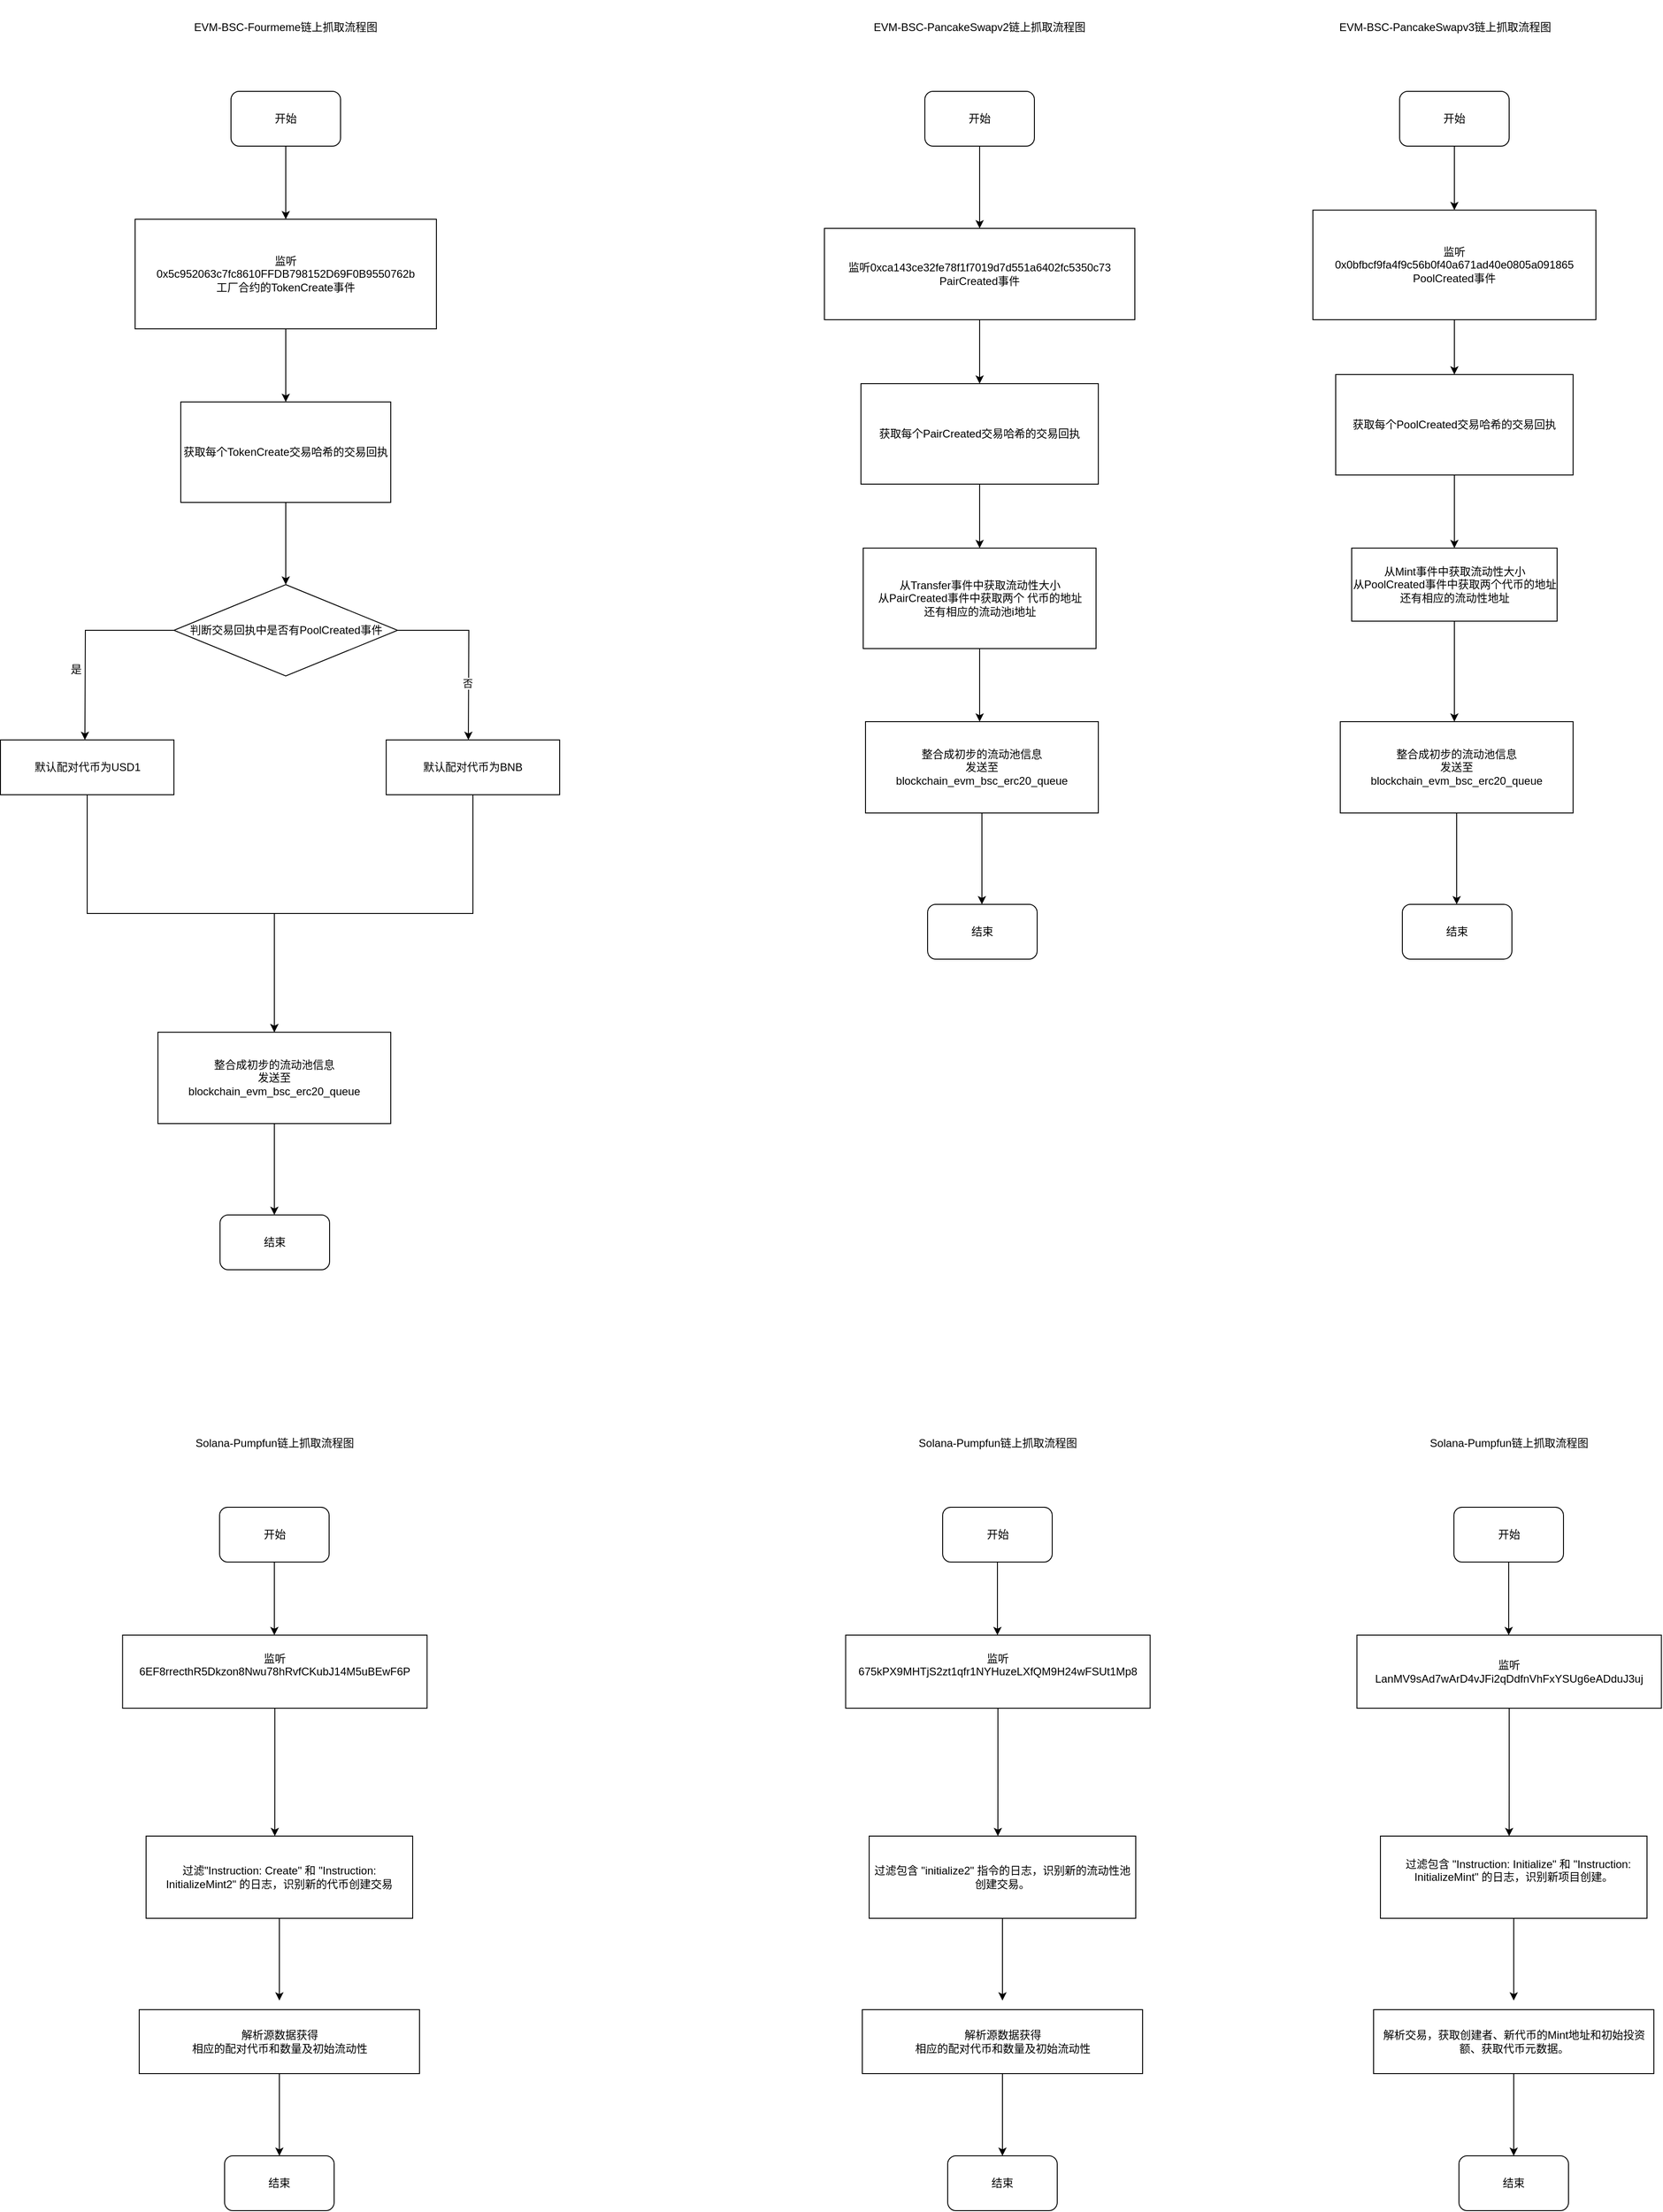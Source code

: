 <mxfile version="28.0.7">
  <diagram name="第 1 页" id="XmppmOgPtgCfnkkfk-B6">
    <mxGraphModel dx="2962" dy="892" grid="1" gridSize="10" guides="1" tooltips="1" connect="1" arrows="1" fold="1" page="1" pageScale="1" pageWidth="827" pageHeight="1169" math="0" shadow="0">
      <root>
        <mxCell id="0" />
        <mxCell id="1" parent="0" />
        <mxCell id="RD3R9KxEMgsufhgu1Dzc-2" value="EVM-BSC-Fourmeme链上抓取流程图" style="text;html=1;align=center;verticalAlign=middle;whiteSpace=wrap;rounded=0;" vertex="1" parent="1">
          <mxGeometry x="-380" y="70" width="240" height="60" as="geometry" />
        </mxCell>
        <mxCell id="RD3R9KxEMgsufhgu1Dzc-5" style="edgeStyle=orthogonalEdgeStyle;rounded=0;orthogonalLoop=1;jettySize=auto;html=1;" edge="1" parent="1" source="RD3R9KxEMgsufhgu1Dzc-4">
          <mxGeometry relative="1" as="geometry">
            <mxPoint x="-260" y="310" as="targetPoint" />
          </mxGeometry>
        </mxCell>
        <mxCell id="RD3R9KxEMgsufhgu1Dzc-4" value="开始" style="rounded=1;whiteSpace=wrap;html=1;" vertex="1" parent="1">
          <mxGeometry x="-320" y="170" width="120" height="60" as="geometry" />
        </mxCell>
        <mxCell id="RD3R9KxEMgsufhgu1Dzc-7" style="edgeStyle=orthogonalEdgeStyle;rounded=0;orthogonalLoop=1;jettySize=auto;html=1;" edge="1" parent="1" source="RD3R9KxEMgsufhgu1Dzc-6">
          <mxGeometry relative="1" as="geometry">
            <mxPoint x="-260" y="510" as="targetPoint" />
          </mxGeometry>
        </mxCell>
        <mxCell id="RD3R9KxEMgsufhgu1Dzc-6" value="监听&lt;br&gt;0x5c952063c7fc8610FFDB798152D69F0B9550762b&lt;br&gt;工厂合约的TokenCreate事件" style="rounded=0;whiteSpace=wrap;html=1;" vertex="1" parent="1">
          <mxGeometry x="-425" y="310" width="330" height="120" as="geometry" />
        </mxCell>
        <mxCell id="RD3R9KxEMgsufhgu1Dzc-9" style="edgeStyle=orthogonalEdgeStyle;rounded=0;orthogonalLoop=1;jettySize=auto;html=1;" edge="1" parent="1" source="RD3R9KxEMgsufhgu1Dzc-8">
          <mxGeometry relative="1" as="geometry">
            <mxPoint x="-260" y="710" as="targetPoint" />
          </mxGeometry>
        </mxCell>
        <mxCell id="RD3R9KxEMgsufhgu1Dzc-8" value="获取每个TokenCreate交易哈希的交易回执" style="rounded=0;whiteSpace=wrap;html=1;" vertex="1" parent="1">
          <mxGeometry x="-375" y="510" width="230" height="110" as="geometry" />
        </mxCell>
        <mxCell id="RD3R9KxEMgsufhgu1Dzc-23" style="edgeStyle=orthogonalEdgeStyle;rounded=0;orthogonalLoop=1;jettySize=auto;html=1;entryX=0.5;entryY=0;entryDx=0;entryDy=0;" edge="1" parent="1" source="RD3R9KxEMgsufhgu1Dzc-10" target="RD3R9KxEMgsufhgu1Dzc-21">
          <mxGeometry relative="1" as="geometry" />
        </mxCell>
        <mxCell id="RD3R9KxEMgsufhgu1Dzc-10" value="默认配对代币为USD1" style="rounded=0;whiteSpace=wrap;html=1;" vertex="1" parent="1">
          <mxGeometry x="-572.5" y="880" width="190" height="60" as="geometry" />
        </mxCell>
        <mxCell id="RD3R9KxEMgsufhgu1Dzc-12" style="edgeStyle=orthogonalEdgeStyle;rounded=0;orthogonalLoop=1;jettySize=auto;html=1;" edge="1" parent="1" source="RD3R9KxEMgsufhgu1Dzc-11">
          <mxGeometry relative="1" as="geometry">
            <mxPoint x="-480" y="880" as="targetPoint" />
          </mxGeometry>
        </mxCell>
        <mxCell id="RD3R9KxEMgsufhgu1Dzc-16" style="edgeStyle=orthogonalEdgeStyle;rounded=0;orthogonalLoop=1;jettySize=auto;html=1;" edge="1" parent="1" source="RD3R9KxEMgsufhgu1Dzc-11">
          <mxGeometry relative="1" as="geometry">
            <mxPoint x="-60" y="880" as="targetPoint" />
          </mxGeometry>
        </mxCell>
        <mxCell id="RD3R9KxEMgsufhgu1Dzc-17" value="否" style="edgeLabel;html=1;align=center;verticalAlign=middle;resizable=0;points=[];" vertex="1" connectable="0" parent="RD3R9KxEMgsufhgu1Dzc-16">
          <mxGeometry x="0.379" y="-2" relative="1" as="geometry">
            <mxPoint y="-1" as="offset" />
          </mxGeometry>
        </mxCell>
        <mxCell id="RD3R9KxEMgsufhgu1Dzc-11" value="判断交易回执中是否有PoolCreated事件" style="rhombus;whiteSpace=wrap;html=1;" vertex="1" parent="1">
          <mxGeometry x="-382.5" y="710" width="245" height="100" as="geometry" />
        </mxCell>
        <mxCell id="RD3R9KxEMgsufhgu1Dzc-15" value="是" style="text;html=1;align=center;verticalAlign=middle;resizable=0;points=[];autosize=1;strokeColor=none;fillColor=none;" vertex="1" parent="1">
          <mxGeometry x="-510" y="788" width="40" height="30" as="geometry" />
        </mxCell>
        <mxCell id="RD3R9KxEMgsufhgu1Dzc-22" style="edgeStyle=orthogonalEdgeStyle;rounded=0;orthogonalLoop=1;jettySize=auto;html=1;entryX=0.5;entryY=0;entryDx=0;entryDy=0;" edge="1" parent="1" source="RD3R9KxEMgsufhgu1Dzc-19" target="RD3R9KxEMgsufhgu1Dzc-21">
          <mxGeometry relative="1" as="geometry" />
        </mxCell>
        <mxCell id="RD3R9KxEMgsufhgu1Dzc-19" value="默认配对代币为BNB" style="rounded=0;whiteSpace=wrap;html=1;" vertex="1" parent="1">
          <mxGeometry x="-150" y="880" width="190" height="60" as="geometry" />
        </mxCell>
        <mxCell id="RD3R9KxEMgsufhgu1Dzc-24" style="edgeStyle=orthogonalEdgeStyle;rounded=0;orthogonalLoop=1;jettySize=auto;html=1;" edge="1" parent="1" source="RD3R9KxEMgsufhgu1Dzc-21">
          <mxGeometry relative="1" as="geometry">
            <mxPoint x="-272.5" y="1400" as="targetPoint" />
          </mxGeometry>
        </mxCell>
        <mxCell id="RD3R9KxEMgsufhgu1Dzc-21" value="整合成初步的流动池信息&lt;br&gt;发送至&lt;br&gt;blockchain_evm_bsc_erc20_queue" style="rounded=0;whiteSpace=wrap;html=1;" vertex="1" parent="1">
          <mxGeometry x="-400" y="1200" width="255" height="100" as="geometry" />
        </mxCell>
        <mxCell id="RD3R9KxEMgsufhgu1Dzc-25" value="结束" style="rounded=1;whiteSpace=wrap;html=1;" vertex="1" parent="1">
          <mxGeometry x="-332" y="1400" width="120" height="60" as="geometry" />
        </mxCell>
        <mxCell id="RD3R9KxEMgsufhgu1Dzc-26" value="EVM-BSC-PancakeSwapv2链上抓取流程图" style="text;html=1;align=center;verticalAlign=middle;whiteSpace=wrap;rounded=0;" vertex="1" parent="1">
          <mxGeometry x="380" y="70" width="240" height="60" as="geometry" />
        </mxCell>
        <mxCell id="RD3R9KxEMgsufhgu1Dzc-27" value="EVM-BSC-PancakeSwapv3链上抓取流程图" style="text;html=1;align=center;verticalAlign=middle;whiteSpace=wrap;rounded=0;" vertex="1" parent="1">
          <mxGeometry x="890" y="70" width="240" height="60" as="geometry" />
        </mxCell>
        <mxCell id="RD3R9KxEMgsufhgu1Dzc-30" style="edgeStyle=orthogonalEdgeStyle;rounded=0;orthogonalLoop=1;jettySize=auto;html=1;" edge="1" parent="1" source="RD3R9KxEMgsufhgu1Dzc-28">
          <mxGeometry relative="1" as="geometry">
            <mxPoint x="500.0" y="320" as="targetPoint" />
          </mxGeometry>
        </mxCell>
        <mxCell id="RD3R9KxEMgsufhgu1Dzc-28" value="开始" style="rounded=1;whiteSpace=wrap;html=1;" vertex="1" parent="1">
          <mxGeometry x="440" y="170" width="120" height="60" as="geometry" />
        </mxCell>
        <mxCell id="RD3R9KxEMgsufhgu1Dzc-41" style="edgeStyle=orthogonalEdgeStyle;rounded=0;orthogonalLoop=1;jettySize=auto;html=1;" edge="1" parent="1" source="RD3R9KxEMgsufhgu1Dzc-29">
          <mxGeometry relative="1" as="geometry">
            <mxPoint x="1020.0" y="300" as="targetPoint" />
          </mxGeometry>
        </mxCell>
        <mxCell id="RD3R9KxEMgsufhgu1Dzc-29" value="开始" style="rounded=1;whiteSpace=wrap;html=1;" vertex="1" parent="1">
          <mxGeometry x="960" y="170" width="120" height="60" as="geometry" />
        </mxCell>
        <mxCell id="RD3R9KxEMgsufhgu1Dzc-32" style="edgeStyle=orthogonalEdgeStyle;rounded=0;orthogonalLoop=1;jettySize=auto;html=1;" edge="1" parent="1" source="RD3R9KxEMgsufhgu1Dzc-31">
          <mxGeometry relative="1" as="geometry">
            <mxPoint x="500.0" y="490" as="targetPoint" />
          </mxGeometry>
        </mxCell>
        <mxCell id="RD3R9KxEMgsufhgu1Dzc-31" value="监听0xca143ce32fe78f1f7019d7d551a6402fc5350c73&lt;br&gt;PairCreated事件" style="rounded=0;whiteSpace=wrap;html=1;" vertex="1" parent="1">
          <mxGeometry x="330" y="320" width="340" height="100" as="geometry" />
        </mxCell>
        <mxCell id="RD3R9KxEMgsufhgu1Dzc-36" style="edgeStyle=orthogonalEdgeStyle;rounded=0;orthogonalLoop=1;jettySize=auto;html=1;entryX=0.5;entryY=0;entryDx=0;entryDy=0;" edge="1" parent="1" source="RD3R9KxEMgsufhgu1Dzc-33">
          <mxGeometry relative="1" as="geometry">
            <mxPoint x="500.0" y="670" as="targetPoint" />
          </mxGeometry>
        </mxCell>
        <mxCell id="RD3R9KxEMgsufhgu1Dzc-33" value="获取每个PairCreated交易哈希的交易回执" style="rounded=0;whiteSpace=wrap;html=1;" vertex="1" parent="1">
          <mxGeometry x="370" y="490" width="260" height="110" as="geometry" />
        </mxCell>
        <mxCell id="RD3R9KxEMgsufhgu1Dzc-38" style="edgeStyle=orthogonalEdgeStyle;rounded=0;orthogonalLoop=1;jettySize=auto;html=1;" edge="1" parent="1" source="RD3R9KxEMgsufhgu1Dzc-37">
          <mxGeometry relative="1" as="geometry">
            <mxPoint x="500.0" y="860" as="targetPoint" />
          </mxGeometry>
        </mxCell>
        <mxCell id="RD3R9KxEMgsufhgu1Dzc-37" value="从Transfer事件中获取流动性大小&lt;br&gt;从PairCreated事件中获取两个 代币的地址&lt;br&gt;还有相应的流动池i地址" style="rounded=0;whiteSpace=wrap;html=1;" vertex="1" parent="1">
          <mxGeometry x="372.5" y="670" width="255" height="110" as="geometry" />
        </mxCell>
        <mxCell id="RD3R9KxEMgsufhgu1Dzc-43" style="edgeStyle=orthogonalEdgeStyle;rounded=0;orthogonalLoop=1;jettySize=auto;html=1;" edge="1" parent="1" source="RD3R9KxEMgsufhgu1Dzc-42">
          <mxGeometry relative="1" as="geometry">
            <mxPoint x="1020.0" y="480" as="targetPoint" />
          </mxGeometry>
        </mxCell>
        <mxCell id="RD3R9KxEMgsufhgu1Dzc-42" value="监听&lt;br&gt;0x0bfbcf9fa4f9c56b0f40a671ad40e0805a091865&lt;div&gt;PoolCreated事件&lt;/div&gt;" style="rounded=0;whiteSpace=wrap;html=1;" vertex="1" parent="1">
          <mxGeometry x="865" y="300" width="310" height="120" as="geometry" />
        </mxCell>
        <mxCell id="RD3R9KxEMgsufhgu1Dzc-45" style="edgeStyle=orthogonalEdgeStyle;rounded=0;orthogonalLoop=1;jettySize=auto;html=1;" edge="1" parent="1" source="RD3R9KxEMgsufhgu1Dzc-44">
          <mxGeometry relative="1" as="geometry">
            <mxPoint x="1020.0" y="670" as="targetPoint" />
          </mxGeometry>
        </mxCell>
        <mxCell id="RD3R9KxEMgsufhgu1Dzc-44" value="获取每个PoolCreated交易哈希的交易回执" style="rounded=0;whiteSpace=wrap;html=1;" vertex="1" parent="1">
          <mxGeometry x="890" y="480" width="260" height="110" as="geometry" />
        </mxCell>
        <mxCell id="RD3R9KxEMgsufhgu1Dzc-48" style="edgeStyle=orthogonalEdgeStyle;rounded=0;orthogonalLoop=1;jettySize=auto;html=1;entryX=0.5;entryY=0;entryDx=0;entryDy=0;" edge="1" parent="1" source="RD3R9KxEMgsufhgu1Dzc-46">
          <mxGeometry relative="1" as="geometry">
            <mxPoint x="1020" y="860.0" as="targetPoint" />
          </mxGeometry>
        </mxCell>
        <mxCell id="RD3R9KxEMgsufhgu1Dzc-46" value="从Mint事件中获取流动性大小&lt;br&gt;从PoolCreated事件中获取两个代币的地址&lt;br&gt;还有相应的流动性地址" style="rounded=0;whiteSpace=wrap;html=1;" vertex="1" parent="1">
          <mxGeometry x="907.5" y="670" width="225" height="80" as="geometry" />
        </mxCell>
        <mxCell id="RD3R9KxEMgsufhgu1Dzc-53" style="edgeStyle=orthogonalEdgeStyle;rounded=0;orthogonalLoop=1;jettySize=auto;html=1;" edge="1" parent="1" source="RD3R9KxEMgsufhgu1Dzc-49">
          <mxGeometry relative="1" as="geometry">
            <mxPoint x="-272.5" y="1860" as="targetPoint" />
          </mxGeometry>
        </mxCell>
        <mxCell id="RD3R9KxEMgsufhgu1Dzc-49" value="开始" style="rounded=1;whiteSpace=wrap;html=1;" vertex="1" parent="1">
          <mxGeometry x="-332.5" y="1720" width="120" height="60" as="geometry" />
        </mxCell>
        <mxCell id="RD3R9KxEMgsufhgu1Dzc-50" value="Solana-Pumpfun链上抓取流程图" style="text;html=1;align=center;verticalAlign=middle;whiteSpace=wrap;rounded=0;" vertex="1" parent="1">
          <mxGeometry x="-392.5" y="1620" width="240" height="60" as="geometry" />
        </mxCell>
        <mxCell id="RD3R9KxEMgsufhgu1Dzc-51" value="Solana-Pumpfun链上抓取流程图" style="text;html=1;align=center;verticalAlign=middle;whiteSpace=wrap;rounded=0;" vertex="1" parent="1">
          <mxGeometry x="400" y="1620" width="240" height="60" as="geometry" />
        </mxCell>
        <mxCell id="RD3R9KxEMgsufhgu1Dzc-52" value="Solana-Pumpfun链上抓取流程图" style="text;html=1;align=center;verticalAlign=middle;whiteSpace=wrap;rounded=0;" vertex="1" parent="1">
          <mxGeometry x="960" y="1620" width="240" height="60" as="geometry" />
        </mxCell>
        <mxCell id="RD3R9KxEMgsufhgu1Dzc-61" style="edgeStyle=orthogonalEdgeStyle;rounded=0;orthogonalLoop=1;jettySize=auto;html=1;" edge="1" parent="1" source="RD3R9KxEMgsufhgu1Dzc-54">
          <mxGeometry relative="1" as="geometry">
            <mxPoint x="-272" y="2080" as="targetPoint" />
          </mxGeometry>
        </mxCell>
        <mxCell id="RD3R9KxEMgsufhgu1Dzc-54" value="监听&lt;br&gt;6EF8rrecthR5Dkzon8Nwu78hRvfCKubJ14M5uBEwF6P&lt;div&gt;&lt;br&gt;&lt;/div&gt;" style="rounded=0;whiteSpace=wrap;html=1;" vertex="1" parent="1">
          <mxGeometry x="-438.75" y="1860" width="333.5" height="80" as="geometry" />
        </mxCell>
        <mxCell id="RD3R9KxEMgsufhgu1Dzc-55" style="edgeStyle=orthogonalEdgeStyle;rounded=0;orthogonalLoop=1;jettySize=auto;html=1;" edge="1" parent="1" source="RD3R9KxEMgsufhgu1Dzc-56">
          <mxGeometry relative="1" as="geometry">
            <mxPoint x="502.5" y="1060" as="targetPoint" />
          </mxGeometry>
        </mxCell>
        <mxCell id="RD3R9KxEMgsufhgu1Dzc-56" value="整合成初步的流动池信息&lt;br&gt;发送至&lt;br&gt;blockchain_evm_bsc_erc20_queue" style="rounded=0;whiteSpace=wrap;html=1;" vertex="1" parent="1">
          <mxGeometry x="375" y="860" width="255" height="100" as="geometry" />
        </mxCell>
        <mxCell id="RD3R9KxEMgsufhgu1Dzc-57" value="结束" style="rounded=1;whiteSpace=wrap;html=1;" vertex="1" parent="1">
          <mxGeometry x="443" y="1060" width="120" height="60" as="geometry" />
        </mxCell>
        <mxCell id="RD3R9KxEMgsufhgu1Dzc-58" style="edgeStyle=orthogonalEdgeStyle;rounded=0;orthogonalLoop=1;jettySize=auto;html=1;" edge="1" parent="1" source="RD3R9KxEMgsufhgu1Dzc-59">
          <mxGeometry relative="1" as="geometry">
            <mxPoint x="1022.5" y="1060" as="targetPoint" />
          </mxGeometry>
        </mxCell>
        <mxCell id="RD3R9KxEMgsufhgu1Dzc-59" value="整合成初步的流动池信息&lt;br&gt;发送至&lt;br&gt;blockchain_evm_bsc_erc20_queue" style="rounded=0;whiteSpace=wrap;html=1;" vertex="1" parent="1">
          <mxGeometry x="895" y="860" width="255" height="100" as="geometry" />
        </mxCell>
        <mxCell id="RD3R9KxEMgsufhgu1Dzc-60" value="结束" style="rounded=1;whiteSpace=wrap;html=1;" vertex="1" parent="1">
          <mxGeometry x="963" y="1060" width="120" height="60" as="geometry" />
        </mxCell>
        <mxCell id="RD3R9KxEMgsufhgu1Dzc-63" style="edgeStyle=orthogonalEdgeStyle;rounded=0;orthogonalLoop=1;jettySize=auto;html=1;" edge="1" parent="1" source="RD3R9KxEMgsufhgu1Dzc-62">
          <mxGeometry relative="1" as="geometry">
            <mxPoint x="-267.0" y="2260" as="targetPoint" />
          </mxGeometry>
        </mxCell>
        <mxCell id="RD3R9KxEMgsufhgu1Dzc-62" value="过滤&quot;Instruction: Create&quot; 和 &quot;Instruction: InitializeMint2&quot; 的日志，识别新的代币创建交易" style="rounded=0;whiteSpace=wrap;html=1;" vertex="1" parent="1">
          <mxGeometry x="-413" y="2080" width="292" height="90" as="geometry" />
        </mxCell>
        <mxCell id="RD3R9KxEMgsufhgu1Dzc-65" style="edgeStyle=orthogonalEdgeStyle;rounded=0;orthogonalLoop=1;jettySize=auto;html=1;" edge="1" parent="1" source="RD3R9KxEMgsufhgu1Dzc-64">
          <mxGeometry relative="1" as="geometry">
            <mxPoint x="-267.0" y="2430" as="targetPoint" />
          </mxGeometry>
        </mxCell>
        <mxCell id="RD3R9KxEMgsufhgu1Dzc-64" value="解析源数据获得&lt;br&gt;相应的配对代币和数量及初始流动性" style="rounded=0;whiteSpace=wrap;html=1;" vertex="1" parent="1">
          <mxGeometry x="-420.5" y="2270" width="307" height="70" as="geometry" />
        </mxCell>
        <mxCell id="RD3R9KxEMgsufhgu1Dzc-66" value="结束" style="rounded=1;whiteSpace=wrap;html=1;" vertex="1" parent="1">
          <mxGeometry x="-327" y="2430" width="120" height="60" as="geometry" />
        </mxCell>
        <mxCell id="RD3R9KxEMgsufhgu1Dzc-67" style="edgeStyle=orthogonalEdgeStyle;rounded=0;orthogonalLoop=1;jettySize=auto;html=1;" edge="1" parent="1" source="RD3R9KxEMgsufhgu1Dzc-68">
          <mxGeometry relative="1" as="geometry">
            <mxPoint x="519.5" y="1860" as="targetPoint" />
          </mxGeometry>
        </mxCell>
        <mxCell id="RD3R9KxEMgsufhgu1Dzc-68" value="开始" style="rounded=1;whiteSpace=wrap;html=1;" vertex="1" parent="1">
          <mxGeometry x="459.5" y="1720" width="120" height="60" as="geometry" />
        </mxCell>
        <mxCell id="RD3R9KxEMgsufhgu1Dzc-69" style="edgeStyle=orthogonalEdgeStyle;rounded=0;orthogonalLoop=1;jettySize=auto;html=1;" edge="1" parent="1" source="RD3R9KxEMgsufhgu1Dzc-70">
          <mxGeometry relative="1" as="geometry">
            <mxPoint x="520" y="2080" as="targetPoint" />
          </mxGeometry>
        </mxCell>
        <mxCell id="RD3R9KxEMgsufhgu1Dzc-70" value="监听&lt;br&gt;675kPX9MHTjS2zt1qfr1NYHuzeLXfQM9H24wFSUt1Mp8&lt;br&gt;&lt;div&gt;&lt;br&gt;&lt;/div&gt;" style="rounded=0;whiteSpace=wrap;html=1;" vertex="1" parent="1">
          <mxGeometry x="353.25" y="1860" width="333.5" height="80" as="geometry" />
        </mxCell>
        <mxCell id="RD3R9KxEMgsufhgu1Dzc-71" style="edgeStyle=orthogonalEdgeStyle;rounded=0;orthogonalLoop=1;jettySize=auto;html=1;" edge="1" parent="1" source="RD3R9KxEMgsufhgu1Dzc-72">
          <mxGeometry relative="1" as="geometry">
            <mxPoint x="525.0" y="2260" as="targetPoint" />
          </mxGeometry>
        </mxCell>
        <mxCell id="RD3R9KxEMgsufhgu1Dzc-72" value="过滤包含 &quot;initialize2&quot; 指令的日志，识别新的流动性池创建交易。" style="rounded=0;whiteSpace=wrap;html=1;" vertex="1" parent="1">
          <mxGeometry x="379" y="2080" width="292" height="90" as="geometry" />
        </mxCell>
        <mxCell id="RD3R9KxEMgsufhgu1Dzc-73" style="edgeStyle=orthogonalEdgeStyle;rounded=0;orthogonalLoop=1;jettySize=auto;html=1;" edge="1" parent="1" source="RD3R9KxEMgsufhgu1Dzc-74">
          <mxGeometry relative="1" as="geometry">
            <mxPoint x="525.0" y="2430" as="targetPoint" />
          </mxGeometry>
        </mxCell>
        <mxCell id="RD3R9KxEMgsufhgu1Dzc-74" value="解析源数据获得&lt;br&gt;相应的配对代币和数量及初始流动性" style="rounded=0;whiteSpace=wrap;html=1;" vertex="1" parent="1">
          <mxGeometry x="371.5" y="2270" width="307" height="70" as="geometry" />
        </mxCell>
        <mxCell id="RD3R9KxEMgsufhgu1Dzc-75" value="结束" style="rounded=1;whiteSpace=wrap;html=1;" vertex="1" parent="1">
          <mxGeometry x="465" y="2430" width="120" height="60" as="geometry" />
        </mxCell>
        <mxCell id="RD3R9KxEMgsufhgu1Dzc-76" style="edgeStyle=orthogonalEdgeStyle;rounded=0;orthogonalLoop=1;jettySize=auto;html=1;" edge="1" parent="1" source="RD3R9KxEMgsufhgu1Dzc-77">
          <mxGeometry relative="1" as="geometry">
            <mxPoint x="1079.5" y="1860" as="targetPoint" />
          </mxGeometry>
        </mxCell>
        <mxCell id="RD3R9KxEMgsufhgu1Dzc-77" value="开始" style="rounded=1;whiteSpace=wrap;html=1;" vertex="1" parent="1">
          <mxGeometry x="1019.5" y="1720" width="120" height="60" as="geometry" />
        </mxCell>
        <mxCell id="RD3R9KxEMgsufhgu1Dzc-78" style="edgeStyle=orthogonalEdgeStyle;rounded=0;orthogonalLoop=1;jettySize=auto;html=1;" edge="1" parent="1" source="RD3R9KxEMgsufhgu1Dzc-79">
          <mxGeometry relative="1" as="geometry">
            <mxPoint x="1080" y="2080" as="targetPoint" />
          </mxGeometry>
        </mxCell>
        <mxCell id="RD3R9KxEMgsufhgu1Dzc-79" value="监听&lt;br&gt;&lt;div&gt;LanMV9sAd7wArD4vJFi2qDdfnVhFxYSUg6eADduJ3uj&lt;/div&gt;" style="rounded=0;whiteSpace=wrap;html=1;" vertex="1" parent="1">
          <mxGeometry x="913.25" y="1860" width="333.5" height="80" as="geometry" />
        </mxCell>
        <mxCell id="RD3R9KxEMgsufhgu1Dzc-80" style="edgeStyle=orthogonalEdgeStyle;rounded=0;orthogonalLoop=1;jettySize=auto;html=1;" edge="1" parent="1" source="RD3R9KxEMgsufhgu1Dzc-81">
          <mxGeometry relative="1" as="geometry">
            <mxPoint x="1085.0" y="2260" as="targetPoint" />
          </mxGeometry>
        </mxCell>
        <mxCell id="RD3R9KxEMgsufhgu1Dzc-81" value="&lt;div&gt;&amp;nbsp; &amp;nbsp;过滤包含 &quot;Instruction: Initialize&quot; 和 &quot;Instruction: InitializeMint&quot; 的日志，识别新项目创建。&lt;/div&gt;&lt;div&gt;&lt;br&gt;&lt;/div&gt;" style="rounded=0;whiteSpace=wrap;html=1;" vertex="1" parent="1">
          <mxGeometry x="939" y="2080" width="292" height="90" as="geometry" />
        </mxCell>
        <mxCell id="RD3R9KxEMgsufhgu1Dzc-82" style="edgeStyle=orthogonalEdgeStyle;rounded=0;orthogonalLoop=1;jettySize=auto;html=1;" edge="1" parent="1" source="RD3R9KxEMgsufhgu1Dzc-83">
          <mxGeometry relative="1" as="geometry">
            <mxPoint x="1085.0" y="2430" as="targetPoint" />
          </mxGeometry>
        </mxCell>
        <mxCell id="RD3R9KxEMgsufhgu1Dzc-83" value="解析交易，获取创建者、新代币的Mint地址和初始投资额、获取代币元数据。" style="rounded=0;whiteSpace=wrap;html=1;" vertex="1" parent="1">
          <mxGeometry x="931.5" y="2270" width="307" height="70" as="geometry" />
        </mxCell>
        <mxCell id="RD3R9KxEMgsufhgu1Dzc-84" value="结束" style="rounded=1;whiteSpace=wrap;html=1;" vertex="1" parent="1">
          <mxGeometry x="1025" y="2430" width="120" height="60" as="geometry" />
        </mxCell>
      </root>
    </mxGraphModel>
  </diagram>
</mxfile>
